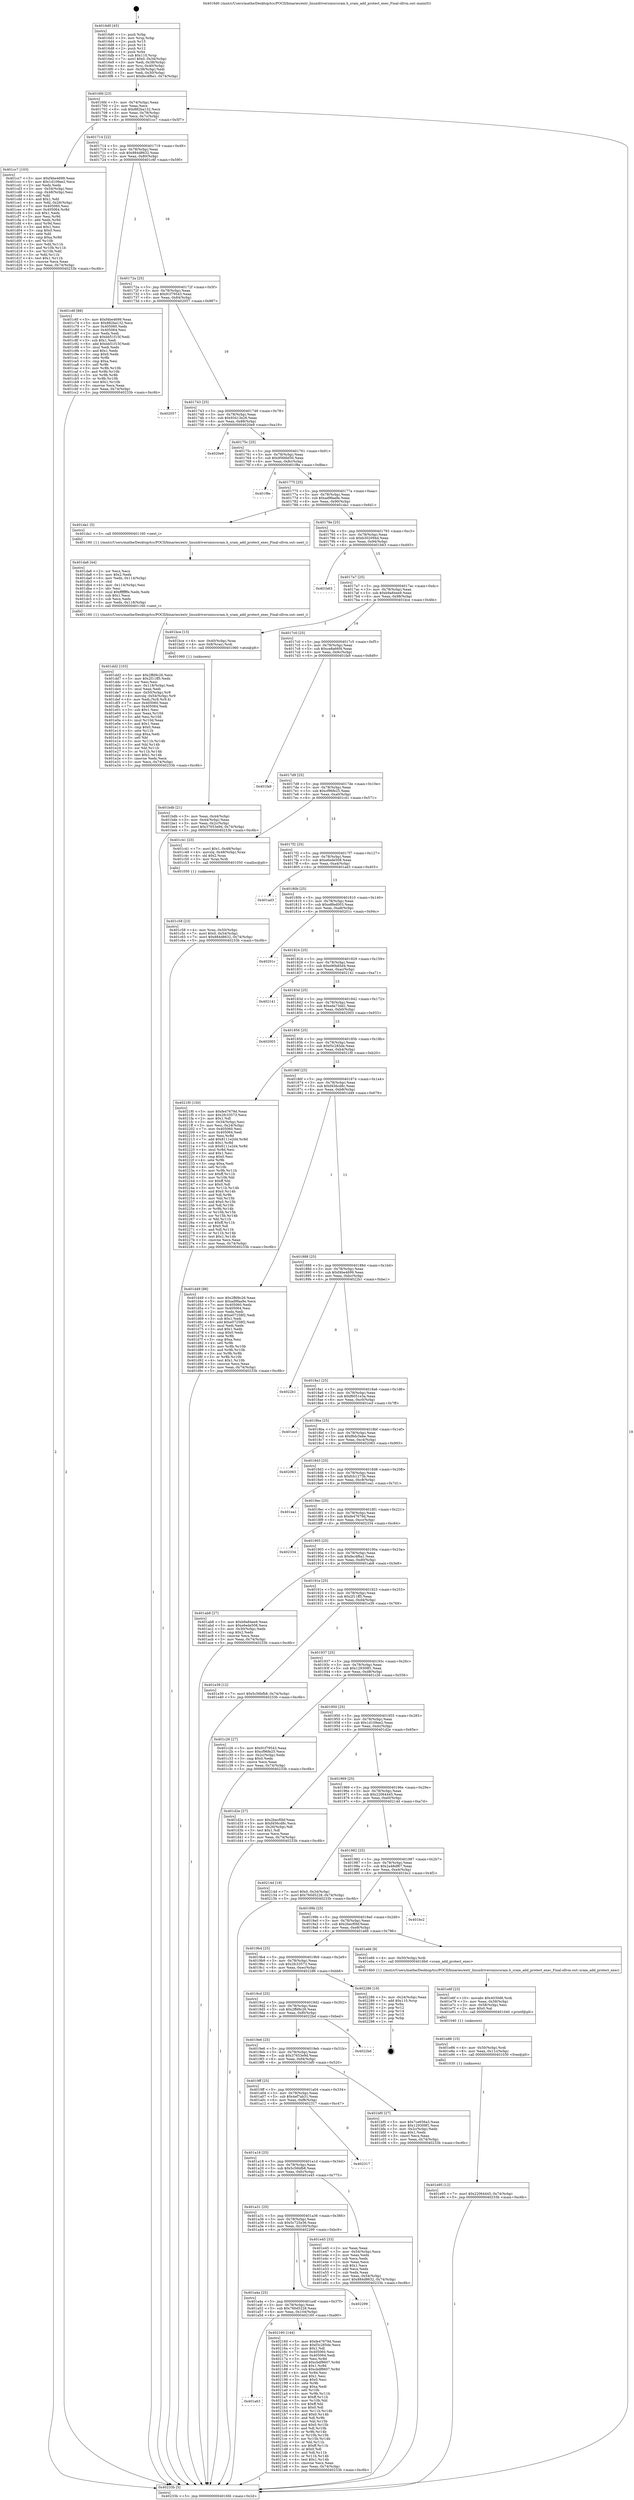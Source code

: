 digraph "0x4016d0" {
  label = "0x4016d0 (/mnt/c/Users/mathe/Desktop/tcc/POCII/binaries/extr_linuxdriversmiscsram.h_sram_add_protect_exec_Final-ollvm.out::main(0))"
  labelloc = "t"
  node[shape=record]

  Entry [label="",width=0.3,height=0.3,shape=circle,fillcolor=black,style=filled]
  "0x4016fd" [label="{
     0x4016fd [23]\l
     | [instrs]\l
     &nbsp;&nbsp;0x4016fd \<+3\>: mov -0x74(%rbp),%eax\l
     &nbsp;&nbsp;0x401700 \<+2\>: mov %eax,%ecx\l
     &nbsp;&nbsp;0x401702 \<+6\>: sub $0x882ba132,%ecx\l
     &nbsp;&nbsp;0x401708 \<+3\>: mov %eax,-0x78(%rbp)\l
     &nbsp;&nbsp;0x40170b \<+3\>: mov %ecx,-0x7c(%rbp)\l
     &nbsp;&nbsp;0x40170e \<+6\>: je 0000000000401cc7 \<main+0x5f7\>\l
  }"]
  "0x401cc7" [label="{
     0x401cc7 [103]\l
     | [instrs]\l
     &nbsp;&nbsp;0x401cc7 \<+5\>: mov $0xf4be4699,%eax\l
     &nbsp;&nbsp;0x401ccc \<+5\>: mov $0x1d109ee2,%ecx\l
     &nbsp;&nbsp;0x401cd1 \<+2\>: xor %edx,%edx\l
     &nbsp;&nbsp;0x401cd3 \<+3\>: mov -0x54(%rbp),%esi\l
     &nbsp;&nbsp;0x401cd6 \<+3\>: cmp -0x48(%rbp),%esi\l
     &nbsp;&nbsp;0x401cd9 \<+4\>: setl %dil\l
     &nbsp;&nbsp;0x401cdd \<+4\>: and $0x1,%dil\l
     &nbsp;&nbsp;0x401ce1 \<+4\>: mov %dil,-0x26(%rbp)\l
     &nbsp;&nbsp;0x401ce5 \<+7\>: mov 0x405060,%esi\l
     &nbsp;&nbsp;0x401cec \<+8\>: mov 0x405064,%r8d\l
     &nbsp;&nbsp;0x401cf4 \<+3\>: sub $0x1,%edx\l
     &nbsp;&nbsp;0x401cf7 \<+3\>: mov %esi,%r9d\l
     &nbsp;&nbsp;0x401cfa \<+3\>: add %edx,%r9d\l
     &nbsp;&nbsp;0x401cfd \<+4\>: imul %r9d,%esi\l
     &nbsp;&nbsp;0x401d01 \<+3\>: and $0x1,%esi\l
     &nbsp;&nbsp;0x401d04 \<+3\>: cmp $0x0,%esi\l
     &nbsp;&nbsp;0x401d07 \<+4\>: sete %dil\l
     &nbsp;&nbsp;0x401d0b \<+4\>: cmp $0xa,%r8d\l
     &nbsp;&nbsp;0x401d0f \<+4\>: setl %r10b\l
     &nbsp;&nbsp;0x401d13 \<+3\>: mov %dil,%r11b\l
     &nbsp;&nbsp;0x401d16 \<+3\>: and %r10b,%r11b\l
     &nbsp;&nbsp;0x401d19 \<+3\>: xor %r10b,%dil\l
     &nbsp;&nbsp;0x401d1c \<+3\>: or %dil,%r11b\l
     &nbsp;&nbsp;0x401d1f \<+4\>: test $0x1,%r11b\l
     &nbsp;&nbsp;0x401d23 \<+3\>: cmovne %ecx,%eax\l
     &nbsp;&nbsp;0x401d26 \<+3\>: mov %eax,-0x74(%rbp)\l
     &nbsp;&nbsp;0x401d29 \<+5\>: jmp 000000000040233b \<main+0xc6b\>\l
  }"]
  "0x401714" [label="{
     0x401714 [22]\l
     | [instrs]\l
     &nbsp;&nbsp;0x401714 \<+5\>: jmp 0000000000401719 \<main+0x49\>\l
     &nbsp;&nbsp;0x401719 \<+3\>: mov -0x78(%rbp),%eax\l
     &nbsp;&nbsp;0x40171c \<+5\>: sub $0x884d8632,%eax\l
     &nbsp;&nbsp;0x401721 \<+3\>: mov %eax,-0x80(%rbp)\l
     &nbsp;&nbsp;0x401724 \<+6\>: je 0000000000401c6f \<main+0x59f\>\l
  }"]
  Exit [label="",width=0.3,height=0.3,shape=circle,fillcolor=black,style=filled,peripheries=2]
  "0x401c6f" [label="{
     0x401c6f [88]\l
     | [instrs]\l
     &nbsp;&nbsp;0x401c6f \<+5\>: mov $0xf4be4699,%eax\l
     &nbsp;&nbsp;0x401c74 \<+5\>: mov $0x882ba132,%ecx\l
     &nbsp;&nbsp;0x401c79 \<+7\>: mov 0x405060,%edx\l
     &nbsp;&nbsp;0x401c80 \<+7\>: mov 0x405064,%esi\l
     &nbsp;&nbsp;0x401c87 \<+2\>: mov %edx,%edi\l
     &nbsp;&nbsp;0x401c89 \<+6\>: sub $0xbb51f15f,%edi\l
     &nbsp;&nbsp;0x401c8f \<+3\>: sub $0x1,%edi\l
     &nbsp;&nbsp;0x401c92 \<+6\>: add $0xbb51f15f,%edi\l
     &nbsp;&nbsp;0x401c98 \<+3\>: imul %edi,%edx\l
     &nbsp;&nbsp;0x401c9b \<+3\>: and $0x1,%edx\l
     &nbsp;&nbsp;0x401c9e \<+3\>: cmp $0x0,%edx\l
     &nbsp;&nbsp;0x401ca1 \<+4\>: sete %r8b\l
     &nbsp;&nbsp;0x401ca5 \<+3\>: cmp $0xa,%esi\l
     &nbsp;&nbsp;0x401ca8 \<+4\>: setl %r9b\l
     &nbsp;&nbsp;0x401cac \<+3\>: mov %r8b,%r10b\l
     &nbsp;&nbsp;0x401caf \<+3\>: and %r9b,%r10b\l
     &nbsp;&nbsp;0x401cb2 \<+3\>: xor %r9b,%r8b\l
     &nbsp;&nbsp;0x401cb5 \<+3\>: or %r8b,%r10b\l
     &nbsp;&nbsp;0x401cb8 \<+4\>: test $0x1,%r10b\l
     &nbsp;&nbsp;0x401cbc \<+3\>: cmovne %ecx,%eax\l
     &nbsp;&nbsp;0x401cbf \<+3\>: mov %eax,-0x74(%rbp)\l
     &nbsp;&nbsp;0x401cc2 \<+5\>: jmp 000000000040233b \<main+0xc6b\>\l
  }"]
  "0x40172a" [label="{
     0x40172a [25]\l
     | [instrs]\l
     &nbsp;&nbsp;0x40172a \<+5\>: jmp 000000000040172f \<main+0x5f\>\l
     &nbsp;&nbsp;0x40172f \<+3\>: mov -0x78(%rbp),%eax\l
     &nbsp;&nbsp;0x401732 \<+5\>: sub $0x91f79543,%eax\l
     &nbsp;&nbsp;0x401737 \<+6\>: mov %eax,-0x84(%rbp)\l
     &nbsp;&nbsp;0x40173d \<+6\>: je 0000000000402057 \<main+0x987\>\l
  }"]
  "0x401a63" [label="{
     0x401a63\l
  }", style=dashed]
  "0x402057" [label="{
     0x402057\l
  }", style=dashed]
  "0x401743" [label="{
     0x401743 [25]\l
     | [instrs]\l
     &nbsp;&nbsp;0x401743 \<+5\>: jmp 0000000000401748 \<main+0x78\>\l
     &nbsp;&nbsp;0x401748 \<+3\>: mov -0x78(%rbp),%eax\l
     &nbsp;&nbsp;0x40174b \<+5\>: sub $0x93413e26,%eax\l
     &nbsp;&nbsp;0x401750 \<+6\>: mov %eax,-0x88(%rbp)\l
     &nbsp;&nbsp;0x401756 \<+6\>: je 00000000004020e9 \<main+0xa19\>\l
  }"]
  "0x402160" [label="{
     0x402160 [144]\l
     | [instrs]\l
     &nbsp;&nbsp;0x402160 \<+5\>: mov $0xfe47679d,%eax\l
     &nbsp;&nbsp;0x402165 \<+5\>: mov $0xf3c285de,%ecx\l
     &nbsp;&nbsp;0x40216a \<+2\>: mov $0x1,%dl\l
     &nbsp;&nbsp;0x40216c \<+7\>: mov 0x405060,%esi\l
     &nbsp;&nbsp;0x402173 \<+7\>: mov 0x405064,%edi\l
     &nbsp;&nbsp;0x40217a \<+3\>: mov %esi,%r8d\l
     &nbsp;&nbsp;0x40217d \<+7\>: add $0xcbdf8607,%r8d\l
     &nbsp;&nbsp;0x402184 \<+4\>: sub $0x1,%r8d\l
     &nbsp;&nbsp;0x402188 \<+7\>: sub $0xcbdf8607,%r8d\l
     &nbsp;&nbsp;0x40218f \<+4\>: imul %r8d,%esi\l
     &nbsp;&nbsp;0x402193 \<+3\>: and $0x1,%esi\l
     &nbsp;&nbsp;0x402196 \<+3\>: cmp $0x0,%esi\l
     &nbsp;&nbsp;0x402199 \<+4\>: sete %r9b\l
     &nbsp;&nbsp;0x40219d \<+3\>: cmp $0xa,%edi\l
     &nbsp;&nbsp;0x4021a0 \<+4\>: setl %r10b\l
     &nbsp;&nbsp;0x4021a4 \<+3\>: mov %r9b,%r11b\l
     &nbsp;&nbsp;0x4021a7 \<+4\>: xor $0xff,%r11b\l
     &nbsp;&nbsp;0x4021ab \<+3\>: mov %r10b,%bl\l
     &nbsp;&nbsp;0x4021ae \<+3\>: xor $0xff,%bl\l
     &nbsp;&nbsp;0x4021b1 \<+3\>: xor $0x0,%dl\l
     &nbsp;&nbsp;0x4021b4 \<+3\>: mov %r11b,%r14b\l
     &nbsp;&nbsp;0x4021b7 \<+4\>: and $0x0,%r14b\l
     &nbsp;&nbsp;0x4021bb \<+3\>: and %dl,%r9b\l
     &nbsp;&nbsp;0x4021be \<+3\>: mov %bl,%r15b\l
     &nbsp;&nbsp;0x4021c1 \<+4\>: and $0x0,%r15b\l
     &nbsp;&nbsp;0x4021c5 \<+3\>: and %dl,%r10b\l
     &nbsp;&nbsp;0x4021c8 \<+3\>: or %r9b,%r14b\l
     &nbsp;&nbsp;0x4021cb \<+3\>: or %r10b,%r15b\l
     &nbsp;&nbsp;0x4021ce \<+3\>: xor %r15b,%r14b\l
     &nbsp;&nbsp;0x4021d1 \<+3\>: or %bl,%r11b\l
     &nbsp;&nbsp;0x4021d4 \<+4\>: xor $0xff,%r11b\l
     &nbsp;&nbsp;0x4021d8 \<+3\>: or $0x0,%dl\l
     &nbsp;&nbsp;0x4021db \<+3\>: and %dl,%r11b\l
     &nbsp;&nbsp;0x4021de \<+3\>: or %r11b,%r14b\l
     &nbsp;&nbsp;0x4021e1 \<+4\>: test $0x1,%r14b\l
     &nbsp;&nbsp;0x4021e5 \<+3\>: cmovne %ecx,%eax\l
     &nbsp;&nbsp;0x4021e8 \<+3\>: mov %eax,-0x74(%rbp)\l
     &nbsp;&nbsp;0x4021eb \<+5\>: jmp 000000000040233b \<main+0xc6b\>\l
  }"]
  "0x4020e9" [label="{
     0x4020e9\l
  }", style=dashed]
  "0x40175c" [label="{
     0x40175c [25]\l
     | [instrs]\l
     &nbsp;&nbsp;0x40175c \<+5\>: jmp 0000000000401761 \<main+0x91\>\l
     &nbsp;&nbsp;0x401761 \<+3\>: mov -0x78(%rbp),%eax\l
     &nbsp;&nbsp;0x401764 \<+5\>: sub $0x9566bf30,%eax\l
     &nbsp;&nbsp;0x401769 \<+6\>: mov %eax,-0x8c(%rbp)\l
     &nbsp;&nbsp;0x40176f \<+6\>: je 0000000000401f8e \<main+0x8be\>\l
  }"]
  "0x401a4a" [label="{
     0x401a4a [25]\l
     | [instrs]\l
     &nbsp;&nbsp;0x401a4a \<+5\>: jmp 0000000000401a4f \<main+0x37f\>\l
     &nbsp;&nbsp;0x401a4f \<+3\>: mov -0x78(%rbp),%eax\l
     &nbsp;&nbsp;0x401a52 \<+5\>: sub $0x760d5228,%eax\l
     &nbsp;&nbsp;0x401a57 \<+6\>: mov %eax,-0x104(%rbp)\l
     &nbsp;&nbsp;0x401a5d \<+6\>: je 0000000000402160 \<main+0xa90\>\l
  }"]
  "0x401f8e" [label="{
     0x401f8e\l
  }", style=dashed]
  "0x401775" [label="{
     0x401775 [25]\l
     | [instrs]\l
     &nbsp;&nbsp;0x401775 \<+5\>: jmp 000000000040177a \<main+0xaa\>\l
     &nbsp;&nbsp;0x40177a \<+3\>: mov -0x78(%rbp),%eax\l
     &nbsp;&nbsp;0x40177d \<+5\>: sub $0xad9faa9e,%eax\l
     &nbsp;&nbsp;0x401782 \<+6\>: mov %eax,-0x90(%rbp)\l
     &nbsp;&nbsp;0x401788 \<+6\>: je 0000000000401da1 \<main+0x6d1\>\l
  }"]
  "0x402299" [label="{
     0x402299\l
  }", style=dashed]
  "0x401da1" [label="{
     0x401da1 [5]\l
     | [instrs]\l
     &nbsp;&nbsp;0x401da1 \<+5\>: call 0000000000401160 \<next_i\>\l
     | [calls]\l
     &nbsp;&nbsp;0x401160 \{1\} (/mnt/c/Users/mathe/Desktop/tcc/POCII/binaries/extr_linuxdriversmiscsram.h_sram_add_protect_exec_Final-ollvm.out::next_i)\l
  }"]
  "0x40178e" [label="{
     0x40178e [25]\l
     | [instrs]\l
     &nbsp;&nbsp;0x40178e \<+5\>: jmp 0000000000401793 \<main+0xc3\>\l
     &nbsp;&nbsp;0x401793 \<+3\>: mov -0x78(%rbp),%eax\l
     &nbsp;&nbsp;0x401796 \<+5\>: sub $0xb302094d,%eax\l
     &nbsp;&nbsp;0x40179b \<+6\>: mov %eax,-0x94(%rbp)\l
     &nbsp;&nbsp;0x4017a1 \<+6\>: je 0000000000401b63 \<main+0x493\>\l
  }"]
  "0x401e95" [label="{
     0x401e95 [12]\l
     | [instrs]\l
     &nbsp;&nbsp;0x401e95 \<+7\>: movl $0x22064445,-0x74(%rbp)\l
     &nbsp;&nbsp;0x401e9c \<+5\>: jmp 000000000040233b \<main+0xc6b\>\l
  }"]
  "0x401b63" [label="{
     0x401b63\l
  }", style=dashed]
  "0x4017a7" [label="{
     0x4017a7 [25]\l
     | [instrs]\l
     &nbsp;&nbsp;0x4017a7 \<+5\>: jmp 00000000004017ac \<main+0xdc\>\l
     &nbsp;&nbsp;0x4017ac \<+3\>: mov -0x78(%rbp),%eax\l
     &nbsp;&nbsp;0x4017af \<+5\>: sub $0xb9a84ee9,%eax\l
     &nbsp;&nbsp;0x4017b4 \<+6\>: mov %eax,-0x98(%rbp)\l
     &nbsp;&nbsp;0x4017ba \<+6\>: je 0000000000401bce \<main+0x4fe\>\l
  }"]
  "0x401e86" [label="{
     0x401e86 [15]\l
     | [instrs]\l
     &nbsp;&nbsp;0x401e86 \<+4\>: mov -0x50(%rbp),%rdi\l
     &nbsp;&nbsp;0x401e8a \<+6\>: mov %eax,-0x11c(%rbp)\l
     &nbsp;&nbsp;0x401e90 \<+5\>: call 0000000000401030 \<free@plt\>\l
     | [calls]\l
     &nbsp;&nbsp;0x401030 \{1\} (unknown)\l
  }"]
  "0x401bce" [label="{
     0x401bce [13]\l
     | [instrs]\l
     &nbsp;&nbsp;0x401bce \<+4\>: mov -0x40(%rbp),%rax\l
     &nbsp;&nbsp;0x401bd2 \<+4\>: mov 0x8(%rax),%rdi\l
     &nbsp;&nbsp;0x401bd6 \<+5\>: call 0000000000401060 \<atoi@plt\>\l
     | [calls]\l
     &nbsp;&nbsp;0x401060 \{1\} (unknown)\l
  }"]
  "0x4017c0" [label="{
     0x4017c0 [25]\l
     | [instrs]\l
     &nbsp;&nbsp;0x4017c0 \<+5\>: jmp 00000000004017c5 \<main+0xf5\>\l
     &nbsp;&nbsp;0x4017c5 \<+3\>: mov -0x78(%rbp),%eax\l
     &nbsp;&nbsp;0x4017c8 \<+5\>: sub $0xce8a66f4,%eax\l
     &nbsp;&nbsp;0x4017cd \<+6\>: mov %eax,-0x9c(%rbp)\l
     &nbsp;&nbsp;0x4017d3 \<+6\>: je 0000000000401fa9 \<main+0x8d9\>\l
  }"]
  "0x401e6f" [label="{
     0x401e6f [23]\l
     | [instrs]\l
     &nbsp;&nbsp;0x401e6f \<+10\>: movabs $0x4030d6,%rdi\l
     &nbsp;&nbsp;0x401e79 \<+3\>: mov %eax,-0x58(%rbp)\l
     &nbsp;&nbsp;0x401e7c \<+3\>: mov -0x58(%rbp),%esi\l
     &nbsp;&nbsp;0x401e7f \<+2\>: mov $0x0,%al\l
     &nbsp;&nbsp;0x401e81 \<+5\>: call 0000000000401040 \<printf@plt\>\l
     | [calls]\l
     &nbsp;&nbsp;0x401040 \{1\} (unknown)\l
  }"]
  "0x401fa9" [label="{
     0x401fa9\l
  }", style=dashed]
  "0x4017d9" [label="{
     0x4017d9 [25]\l
     | [instrs]\l
     &nbsp;&nbsp;0x4017d9 \<+5\>: jmp 00000000004017de \<main+0x10e\>\l
     &nbsp;&nbsp;0x4017de \<+3\>: mov -0x78(%rbp),%eax\l
     &nbsp;&nbsp;0x4017e1 \<+5\>: sub $0xcf96fe25,%eax\l
     &nbsp;&nbsp;0x4017e6 \<+6\>: mov %eax,-0xa0(%rbp)\l
     &nbsp;&nbsp;0x4017ec \<+6\>: je 0000000000401c41 \<main+0x571\>\l
  }"]
  "0x401a31" [label="{
     0x401a31 [25]\l
     | [instrs]\l
     &nbsp;&nbsp;0x401a31 \<+5\>: jmp 0000000000401a36 \<main+0x366\>\l
     &nbsp;&nbsp;0x401a36 \<+3\>: mov -0x78(%rbp),%eax\l
     &nbsp;&nbsp;0x401a39 \<+5\>: sub $0x5c725e36,%eax\l
     &nbsp;&nbsp;0x401a3e \<+6\>: mov %eax,-0x100(%rbp)\l
     &nbsp;&nbsp;0x401a44 \<+6\>: je 0000000000402299 \<main+0xbc9\>\l
  }"]
  "0x401c41" [label="{
     0x401c41 [23]\l
     | [instrs]\l
     &nbsp;&nbsp;0x401c41 \<+7\>: movl $0x1,-0x48(%rbp)\l
     &nbsp;&nbsp;0x401c48 \<+4\>: movslq -0x48(%rbp),%rax\l
     &nbsp;&nbsp;0x401c4c \<+4\>: shl $0x2,%rax\l
     &nbsp;&nbsp;0x401c50 \<+3\>: mov %rax,%rdi\l
     &nbsp;&nbsp;0x401c53 \<+5\>: call 0000000000401050 \<malloc@plt\>\l
     | [calls]\l
     &nbsp;&nbsp;0x401050 \{1\} (unknown)\l
  }"]
  "0x4017f2" [label="{
     0x4017f2 [25]\l
     | [instrs]\l
     &nbsp;&nbsp;0x4017f2 \<+5\>: jmp 00000000004017f7 \<main+0x127\>\l
     &nbsp;&nbsp;0x4017f7 \<+3\>: mov -0x78(%rbp),%eax\l
     &nbsp;&nbsp;0x4017fa \<+5\>: sub $0xe6ede508,%eax\l
     &nbsp;&nbsp;0x4017ff \<+6\>: mov %eax,-0xa4(%rbp)\l
     &nbsp;&nbsp;0x401805 \<+6\>: je 0000000000401ad3 \<main+0x403\>\l
  }"]
  "0x401e45" [label="{
     0x401e45 [33]\l
     | [instrs]\l
     &nbsp;&nbsp;0x401e45 \<+2\>: xor %eax,%eax\l
     &nbsp;&nbsp;0x401e47 \<+3\>: mov -0x54(%rbp),%ecx\l
     &nbsp;&nbsp;0x401e4a \<+2\>: mov %eax,%edx\l
     &nbsp;&nbsp;0x401e4c \<+2\>: sub %ecx,%edx\l
     &nbsp;&nbsp;0x401e4e \<+2\>: mov %eax,%ecx\l
     &nbsp;&nbsp;0x401e50 \<+3\>: sub $0x1,%ecx\l
     &nbsp;&nbsp;0x401e53 \<+2\>: add %ecx,%edx\l
     &nbsp;&nbsp;0x401e55 \<+2\>: sub %edx,%eax\l
     &nbsp;&nbsp;0x401e57 \<+3\>: mov %eax,-0x54(%rbp)\l
     &nbsp;&nbsp;0x401e5a \<+7\>: movl $0x884d8632,-0x74(%rbp)\l
     &nbsp;&nbsp;0x401e61 \<+5\>: jmp 000000000040233b \<main+0xc6b\>\l
  }"]
  "0x401ad3" [label="{
     0x401ad3\l
  }", style=dashed]
  "0x40180b" [label="{
     0x40180b [25]\l
     | [instrs]\l
     &nbsp;&nbsp;0x40180b \<+5\>: jmp 0000000000401810 \<main+0x140\>\l
     &nbsp;&nbsp;0x401810 \<+3\>: mov -0x78(%rbp),%eax\l
     &nbsp;&nbsp;0x401813 \<+5\>: sub $0xe8fed003,%eax\l
     &nbsp;&nbsp;0x401818 \<+6\>: mov %eax,-0xa8(%rbp)\l
     &nbsp;&nbsp;0x40181e \<+6\>: je 000000000040201c \<main+0x94c\>\l
  }"]
  "0x401a18" [label="{
     0x401a18 [25]\l
     | [instrs]\l
     &nbsp;&nbsp;0x401a18 \<+5\>: jmp 0000000000401a1d \<main+0x34d\>\l
     &nbsp;&nbsp;0x401a1d \<+3\>: mov -0x78(%rbp),%eax\l
     &nbsp;&nbsp;0x401a20 \<+5\>: sub $0x5c56bfb8,%eax\l
     &nbsp;&nbsp;0x401a25 \<+6\>: mov %eax,-0xfc(%rbp)\l
     &nbsp;&nbsp;0x401a2b \<+6\>: je 0000000000401e45 \<main+0x775\>\l
  }"]
  "0x40201c" [label="{
     0x40201c\l
  }", style=dashed]
  "0x401824" [label="{
     0x401824 [25]\l
     | [instrs]\l
     &nbsp;&nbsp;0x401824 \<+5\>: jmp 0000000000401829 \<main+0x159\>\l
     &nbsp;&nbsp;0x401829 \<+3\>: mov -0x78(%rbp),%eax\l
     &nbsp;&nbsp;0x40182c \<+5\>: sub $0xe90b85d4,%eax\l
     &nbsp;&nbsp;0x401831 \<+6\>: mov %eax,-0xac(%rbp)\l
     &nbsp;&nbsp;0x401837 \<+6\>: je 0000000000402141 \<main+0xa71\>\l
  }"]
  "0x402317" [label="{
     0x402317\l
  }", style=dashed]
  "0x402141" [label="{
     0x402141\l
  }", style=dashed]
  "0x40183d" [label="{
     0x40183d [25]\l
     | [instrs]\l
     &nbsp;&nbsp;0x40183d \<+5\>: jmp 0000000000401842 \<main+0x172\>\l
     &nbsp;&nbsp;0x401842 \<+3\>: mov -0x78(%rbp),%eax\l
     &nbsp;&nbsp;0x401845 \<+5\>: sub $0xeda73dd1,%eax\l
     &nbsp;&nbsp;0x40184a \<+6\>: mov %eax,-0xb0(%rbp)\l
     &nbsp;&nbsp;0x401850 \<+6\>: je 0000000000402003 \<main+0x933\>\l
  }"]
  "0x401dd2" [label="{
     0x401dd2 [103]\l
     | [instrs]\l
     &nbsp;&nbsp;0x401dd2 \<+5\>: mov $0x2ffd9c26,%ecx\l
     &nbsp;&nbsp;0x401dd7 \<+5\>: mov $0x2f11ff5,%edx\l
     &nbsp;&nbsp;0x401ddc \<+2\>: xor %esi,%esi\l
     &nbsp;&nbsp;0x401dde \<+6\>: mov -0x118(%rbp),%edi\l
     &nbsp;&nbsp;0x401de4 \<+3\>: imul %eax,%edi\l
     &nbsp;&nbsp;0x401de7 \<+4\>: mov -0x50(%rbp),%r8\l
     &nbsp;&nbsp;0x401deb \<+4\>: movslq -0x54(%rbp),%r9\l
     &nbsp;&nbsp;0x401def \<+4\>: mov %edi,(%r8,%r9,4)\l
     &nbsp;&nbsp;0x401df3 \<+7\>: mov 0x405060,%eax\l
     &nbsp;&nbsp;0x401dfa \<+7\>: mov 0x405064,%edi\l
     &nbsp;&nbsp;0x401e01 \<+3\>: sub $0x1,%esi\l
     &nbsp;&nbsp;0x401e04 \<+3\>: mov %eax,%r10d\l
     &nbsp;&nbsp;0x401e07 \<+3\>: add %esi,%r10d\l
     &nbsp;&nbsp;0x401e0a \<+4\>: imul %r10d,%eax\l
     &nbsp;&nbsp;0x401e0e \<+3\>: and $0x1,%eax\l
     &nbsp;&nbsp;0x401e11 \<+3\>: cmp $0x0,%eax\l
     &nbsp;&nbsp;0x401e14 \<+4\>: sete %r11b\l
     &nbsp;&nbsp;0x401e18 \<+3\>: cmp $0xa,%edi\l
     &nbsp;&nbsp;0x401e1b \<+3\>: setl %bl\l
     &nbsp;&nbsp;0x401e1e \<+3\>: mov %r11b,%r14b\l
     &nbsp;&nbsp;0x401e21 \<+3\>: and %bl,%r14b\l
     &nbsp;&nbsp;0x401e24 \<+3\>: xor %bl,%r11b\l
     &nbsp;&nbsp;0x401e27 \<+3\>: or %r11b,%r14b\l
     &nbsp;&nbsp;0x401e2a \<+4\>: test $0x1,%r14b\l
     &nbsp;&nbsp;0x401e2e \<+3\>: cmovne %edx,%ecx\l
     &nbsp;&nbsp;0x401e31 \<+3\>: mov %ecx,-0x74(%rbp)\l
     &nbsp;&nbsp;0x401e34 \<+5\>: jmp 000000000040233b \<main+0xc6b\>\l
  }"]
  "0x402003" [label="{
     0x402003\l
  }", style=dashed]
  "0x401856" [label="{
     0x401856 [25]\l
     | [instrs]\l
     &nbsp;&nbsp;0x401856 \<+5\>: jmp 000000000040185b \<main+0x18b\>\l
     &nbsp;&nbsp;0x40185b \<+3\>: mov -0x78(%rbp),%eax\l
     &nbsp;&nbsp;0x40185e \<+5\>: sub $0xf3c285de,%eax\l
     &nbsp;&nbsp;0x401863 \<+6\>: mov %eax,-0xb4(%rbp)\l
     &nbsp;&nbsp;0x401869 \<+6\>: je 00000000004021f0 \<main+0xb20\>\l
  }"]
  "0x401da6" [label="{
     0x401da6 [44]\l
     | [instrs]\l
     &nbsp;&nbsp;0x401da6 \<+2\>: xor %ecx,%ecx\l
     &nbsp;&nbsp;0x401da8 \<+5\>: mov $0x2,%edx\l
     &nbsp;&nbsp;0x401dad \<+6\>: mov %edx,-0x114(%rbp)\l
     &nbsp;&nbsp;0x401db3 \<+1\>: cltd\l
     &nbsp;&nbsp;0x401db4 \<+6\>: mov -0x114(%rbp),%esi\l
     &nbsp;&nbsp;0x401dba \<+2\>: idiv %esi\l
     &nbsp;&nbsp;0x401dbc \<+6\>: imul $0xfffffffe,%edx,%edx\l
     &nbsp;&nbsp;0x401dc2 \<+3\>: sub $0x1,%ecx\l
     &nbsp;&nbsp;0x401dc5 \<+2\>: sub %ecx,%edx\l
     &nbsp;&nbsp;0x401dc7 \<+6\>: mov %edx,-0x118(%rbp)\l
     &nbsp;&nbsp;0x401dcd \<+5\>: call 0000000000401160 \<next_i\>\l
     | [calls]\l
     &nbsp;&nbsp;0x401160 \{1\} (/mnt/c/Users/mathe/Desktop/tcc/POCII/binaries/extr_linuxdriversmiscsram.h_sram_add_protect_exec_Final-ollvm.out::next_i)\l
  }"]
  "0x4021f0" [label="{
     0x4021f0 [150]\l
     | [instrs]\l
     &nbsp;&nbsp;0x4021f0 \<+5\>: mov $0xfe47679d,%eax\l
     &nbsp;&nbsp;0x4021f5 \<+5\>: mov $0x2fc33573,%ecx\l
     &nbsp;&nbsp;0x4021fa \<+2\>: mov $0x1,%dl\l
     &nbsp;&nbsp;0x4021fc \<+3\>: mov -0x34(%rbp),%esi\l
     &nbsp;&nbsp;0x4021ff \<+3\>: mov %esi,-0x24(%rbp)\l
     &nbsp;&nbsp;0x402202 \<+7\>: mov 0x405060,%esi\l
     &nbsp;&nbsp;0x402209 \<+7\>: mov 0x405064,%edi\l
     &nbsp;&nbsp;0x402210 \<+3\>: mov %esi,%r8d\l
     &nbsp;&nbsp;0x402213 \<+7\>: add $0x8111e2d4,%r8d\l
     &nbsp;&nbsp;0x40221a \<+4\>: sub $0x1,%r8d\l
     &nbsp;&nbsp;0x40221e \<+7\>: sub $0x8111e2d4,%r8d\l
     &nbsp;&nbsp;0x402225 \<+4\>: imul %r8d,%esi\l
     &nbsp;&nbsp;0x402229 \<+3\>: and $0x1,%esi\l
     &nbsp;&nbsp;0x40222c \<+3\>: cmp $0x0,%esi\l
     &nbsp;&nbsp;0x40222f \<+4\>: sete %r9b\l
     &nbsp;&nbsp;0x402233 \<+3\>: cmp $0xa,%edi\l
     &nbsp;&nbsp;0x402236 \<+4\>: setl %r10b\l
     &nbsp;&nbsp;0x40223a \<+3\>: mov %r9b,%r11b\l
     &nbsp;&nbsp;0x40223d \<+4\>: xor $0xff,%r11b\l
     &nbsp;&nbsp;0x402241 \<+3\>: mov %r10b,%bl\l
     &nbsp;&nbsp;0x402244 \<+3\>: xor $0xff,%bl\l
     &nbsp;&nbsp;0x402247 \<+3\>: xor $0x0,%dl\l
     &nbsp;&nbsp;0x40224a \<+3\>: mov %r11b,%r14b\l
     &nbsp;&nbsp;0x40224d \<+4\>: and $0x0,%r14b\l
     &nbsp;&nbsp;0x402251 \<+3\>: and %dl,%r9b\l
     &nbsp;&nbsp;0x402254 \<+3\>: mov %bl,%r15b\l
     &nbsp;&nbsp;0x402257 \<+4\>: and $0x0,%r15b\l
     &nbsp;&nbsp;0x40225b \<+3\>: and %dl,%r10b\l
     &nbsp;&nbsp;0x40225e \<+3\>: or %r9b,%r14b\l
     &nbsp;&nbsp;0x402261 \<+3\>: or %r10b,%r15b\l
     &nbsp;&nbsp;0x402264 \<+3\>: xor %r15b,%r14b\l
     &nbsp;&nbsp;0x402267 \<+3\>: or %bl,%r11b\l
     &nbsp;&nbsp;0x40226a \<+4\>: xor $0xff,%r11b\l
     &nbsp;&nbsp;0x40226e \<+3\>: or $0x0,%dl\l
     &nbsp;&nbsp;0x402271 \<+3\>: and %dl,%r11b\l
     &nbsp;&nbsp;0x402274 \<+3\>: or %r11b,%r14b\l
     &nbsp;&nbsp;0x402277 \<+4\>: test $0x1,%r14b\l
     &nbsp;&nbsp;0x40227b \<+3\>: cmovne %ecx,%eax\l
     &nbsp;&nbsp;0x40227e \<+3\>: mov %eax,-0x74(%rbp)\l
     &nbsp;&nbsp;0x402281 \<+5\>: jmp 000000000040233b \<main+0xc6b\>\l
  }"]
  "0x40186f" [label="{
     0x40186f [25]\l
     | [instrs]\l
     &nbsp;&nbsp;0x40186f \<+5\>: jmp 0000000000401874 \<main+0x1a4\>\l
     &nbsp;&nbsp;0x401874 \<+3\>: mov -0x78(%rbp),%eax\l
     &nbsp;&nbsp;0x401877 \<+5\>: sub $0xf456cd8c,%eax\l
     &nbsp;&nbsp;0x40187c \<+6\>: mov %eax,-0xb8(%rbp)\l
     &nbsp;&nbsp;0x401882 \<+6\>: je 0000000000401d49 \<main+0x679\>\l
  }"]
  "0x401c58" [label="{
     0x401c58 [23]\l
     | [instrs]\l
     &nbsp;&nbsp;0x401c58 \<+4\>: mov %rax,-0x50(%rbp)\l
     &nbsp;&nbsp;0x401c5c \<+7\>: movl $0x0,-0x54(%rbp)\l
     &nbsp;&nbsp;0x401c63 \<+7\>: movl $0x884d8632,-0x74(%rbp)\l
     &nbsp;&nbsp;0x401c6a \<+5\>: jmp 000000000040233b \<main+0xc6b\>\l
  }"]
  "0x401d49" [label="{
     0x401d49 [88]\l
     | [instrs]\l
     &nbsp;&nbsp;0x401d49 \<+5\>: mov $0x2ffd9c26,%eax\l
     &nbsp;&nbsp;0x401d4e \<+5\>: mov $0xad9faa9e,%ecx\l
     &nbsp;&nbsp;0x401d53 \<+7\>: mov 0x405060,%edx\l
     &nbsp;&nbsp;0x401d5a \<+7\>: mov 0x405064,%esi\l
     &nbsp;&nbsp;0x401d61 \<+2\>: mov %edx,%edi\l
     &nbsp;&nbsp;0x401d63 \<+6\>: sub $0xe07258f2,%edi\l
     &nbsp;&nbsp;0x401d69 \<+3\>: sub $0x1,%edi\l
     &nbsp;&nbsp;0x401d6c \<+6\>: add $0xe07258f2,%edi\l
     &nbsp;&nbsp;0x401d72 \<+3\>: imul %edi,%edx\l
     &nbsp;&nbsp;0x401d75 \<+3\>: and $0x1,%edx\l
     &nbsp;&nbsp;0x401d78 \<+3\>: cmp $0x0,%edx\l
     &nbsp;&nbsp;0x401d7b \<+4\>: sete %r8b\l
     &nbsp;&nbsp;0x401d7f \<+3\>: cmp $0xa,%esi\l
     &nbsp;&nbsp;0x401d82 \<+4\>: setl %r9b\l
     &nbsp;&nbsp;0x401d86 \<+3\>: mov %r8b,%r10b\l
     &nbsp;&nbsp;0x401d89 \<+3\>: and %r9b,%r10b\l
     &nbsp;&nbsp;0x401d8c \<+3\>: xor %r9b,%r8b\l
     &nbsp;&nbsp;0x401d8f \<+3\>: or %r8b,%r10b\l
     &nbsp;&nbsp;0x401d92 \<+4\>: test $0x1,%r10b\l
     &nbsp;&nbsp;0x401d96 \<+3\>: cmovne %ecx,%eax\l
     &nbsp;&nbsp;0x401d99 \<+3\>: mov %eax,-0x74(%rbp)\l
     &nbsp;&nbsp;0x401d9c \<+5\>: jmp 000000000040233b \<main+0xc6b\>\l
  }"]
  "0x401888" [label="{
     0x401888 [25]\l
     | [instrs]\l
     &nbsp;&nbsp;0x401888 \<+5\>: jmp 000000000040188d \<main+0x1bd\>\l
     &nbsp;&nbsp;0x40188d \<+3\>: mov -0x78(%rbp),%eax\l
     &nbsp;&nbsp;0x401890 \<+5\>: sub $0xf4be4699,%eax\l
     &nbsp;&nbsp;0x401895 \<+6\>: mov %eax,-0xbc(%rbp)\l
     &nbsp;&nbsp;0x40189b \<+6\>: je 00000000004022b1 \<main+0xbe1\>\l
  }"]
  "0x4019ff" [label="{
     0x4019ff [25]\l
     | [instrs]\l
     &nbsp;&nbsp;0x4019ff \<+5\>: jmp 0000000000401a04 \<main+0x334\>\l
     &nbsp;&nbsp;0x401a04 \<+3\>: mov -0x78(%rbp),%eax\l
     &nbsp;&nbsp;0x401a07 \<+5\>: sub $0x4ef7ab31,%eax\l
     &nbsp;&nbsp;0x401a0c \<+6\>: mov %eax,-0xf8(%rbp)\l
     &nbsp;&nbsp;0x401a12 \<+6\>: je 0000000000402317 \<main+0xc47\>\l
  }"]
  "0x4022b1" [label="{
     0x4022b1\l
  }", style=dashed]
  "0x4018a1" [label="{
     0x4018a1 [25]\l
     | [instrs]\l
     &nbsp;&nbsp;0x4018a1 \<+5\>: jmp 00000000004018a6 \<main+0x1d6\>\l
     &nbsp;&nbsp;0x4018a6 \<+3\>: mov -0x78(%rbp),%eax\l
     &nbsp;&nbsp;0x4018a9 \<+5\>: sub $0xf6051e3a,%eax\l
     &nbsp;&nbsp;0x4018ae \<+6\>: mov %eax,-0xc0(%rbp)\l
     &nbsp;&nbsp;0x4018b4 \<+6\>: je 0000000000401ecf \<main+0x7ff\>\l
  }"]
  "0x401bf0" [label="{
     0x401bf0 [27]\l
     | [instrs]\l
     &nbsp;&nbsp;0x401bf0 \<+5\>: mov $0x7ce656a3,%eax\l
     &nbsp;&nbsp;0x401bf5 \<+5\>: mov $0x129309f1,%ecx\l
     &nbsp;&nbsp;0x401bfa \<+3\>: mov -0x2c(%rbp),%edx\l
     &nbsp;&nbsp;0x401bfd \<+3\>: cmp $0x1,%edx\l
     &nbsp;&nbsp;0x401c00 \<+3\>: cmovl %ecx,%eax\l
     &nbsp;&nbsp;0x401c03 \<+3\>: mov %eax,-0x74(%rbp)\l
     &nbsp;&nbsp;0x401c06 \<+5\>: jmp 000000000040233b \<main+0xc6b\>\l
  }"]
  "0x401ecf" [label="{
     0x401ecf\l
  }", style=dashed]
  "0x4018ba" [label="{
     0x4018ba [25]\l
     | [instrs]\l
     &nbsp;&nbsp;0x4018ba \<+5\>: jmp 00000000004018bf \<main+0x1ef\>\l
     &nbsp;&nbsp;0x4018bf \<+3\>: mov -0x78(%rbp),%eax\l
     &nbsp;&nbsp;0x4018c2 \<+5\>: sub $0xf6dc5ebe,%eax\l
     &nbsp;&nbsp;0x4018c7 \<+6\>: mov %eax,-0xc4(%rbp)\l
     &nbsp;&nbsp;0x4018cd \<+6\>: je 0000000000402063 \<main+0x993\>\l
  }"]
  "0x4019e6" [label="{
     0x4019e6 [25]\l
     | [instrs]\l
     &nbsp;&nbsp;0x4019e6 \<+5\>: jmp 00000000004019eb \<main+0x31b\>\l
     &nbsp;&nbsp;0x4019eb \<+3\>: mov -0x78(%rbp),%eax\l
     &nbsp;&nbsp;0x4019ee \<+5\>: sub $0x37653e9d,%eax\l
     &nbsp;&nbsp;0x4019f3 \<+6\>: mov %eax,-0xf4(%rbp)\l
     &nbsp;&nbsp;0x4019f9 \<+6\>: je 0000000000401bf0 \<main+0x520\>\l
  }"]
  "0x402063" [label="{
     0x402063\l
  }", style=dashed]
  "0x4018d3" [label="{
     0x4018d3 [25]\l
     | [instrs]\l
     &nbsp;&nbsp;0x4018d3 \<+5\>: jmp 00000000004018d8 \<main+0x208\>\l
     &nbsp;&nbsp;0x4018d8 \<+3\>: mov -0x78(%rbp),%eax\l
     &nbsp;&nbsp;0x4018db \<+5\>: sub $0xfcb1273b,%eax\l
     &nbsp;&nbsp;0x4018e0 \<+6\>: mov %eax,-0xc8(%rbp)\l
     &nbsp;&nbsp;0x4018e6 \<+6\>: je 0000000000401ea1 \<main+0x7d1\>\l
  }"]
  "0x4022bd" [label="{
     0x4022bd\l
  }", style=dashed]
  "0x401ea1" [label="{
     0x401ea1\l
  }", style=dashed]
  "0x4018ec" [label="{
     0x4018ec [25]\l
     | [instrs]\l
     &nbsp;&nbsp;0x4018ec \<+5\>: jmp 00000000004018f1 \<main+0x221\>\l
     &nbsp;&nbsp;0x4018f1 \<+3\>: mov -0x78(%rbp),%eax\l
     &nbsp;&nbsp;0x4018f4 \<+5\>: sub $0xfe47679d,%eax\l
     &nbsp;&nbsp;0x4018f9 \<+6\>: mov %eax,-0xcc(%rbp)\l
     &nbsp;&nbsp;0x4018ff \<+6\>: je 0000000000402334 \<main+0xc64\>\l
  }"]
  "0x4019cd" [label="{
     0x4019cd [25]\l
     | [instrs]\l
     &nbsp;&nbsp;0x4019cd \<+5\>: jmp 00000000004019d2 \<main+0x302\>\l
     &nbsp;&nbsp;0x4019d2 \<+3\>: mov -0x78(%rbp),%eax\l
     &nbsp;&nbsp;0x4019d5 \<+5\>: sub $0x2ffd9c26,%eax\l
     &nbsp;&nbsp;0x4019da \<+6\>: mov %eax,-0xf0(%rbp)\l
     &nbsp;&nbsp;0x4019e0 \<+6\>: je 00000000004022bd \<main+0xbed\>\l
  }"]
  "0x402334" [label="{
     0x402334\l
  }", style=dashed]
  "0x401905" [label="{
     0x401905 [25]\l
     | [instrs]\l
     &nbsp;&nbsp;0x401905 \<+5\>: jmp 000000000040190a \<main+0x23a\>\l
     &nbsp;&nbsp;0x40190a \<+3\>: mov -0x78(%rbp),%eax\l
     &nbsp;&nbsp;0x40190d \<+5\>: sub $0xfec4f6a1,%eax\l
     &nbsp;&nbsp;0x401912 \<+6\>: mov %eax,-0xd0(%rbp)\l
     &nbsp;&nbsp;0x401918 \<+6\>: je 0000000000401ab8 \<main+0x3e8\>\l
  }"]
  "0x402286" [label="{
     0x402286 [19]\l
     | [instrs]\l
     &nbsp;&nbsp;0x402286 \<+3\>: mov -0x24(%rbp),%eax\l
     &nbsp;&nbsp;0x402289 \<+7\>: add $0x110,%rsp\l
     &nbsp;&nbsp;0x402290 \<+1\>: pop %rbx\l
     &nbsp;&nbsp;0x402291 \<+2\>: pop %r12\l
     &nbsp;&nbsp;0x402293 \<+2\>: pop %r14\l
     &nbsp;&nbsp;0x402295 \<+2\>: pop %r15\l
     &nbsp;&nbsp;0x402297 \<+1\>: pop %rbp\l
     &nbsp;&nbsp;0x402298 \<+1\>: ret\l
  }"]
  "0x401ab8" [label="{
     0x401ab8 [27]\l
     | [instrs]\l
     &nbsp;&nbsp;0x401ab8 \<+5\>: mov $0xb9a84ee9,%eax\l
     &nbsp;&nbsp;0x401abd \<+5\>: mov $0xe6ede508,%ecx\l
     &nbsp;&nbsp;0x401ac2 \<+3\>: mov -0x30(%rbp),%edx\l
     &nbsp;&nbsp;0x401ac5 \<+3\>: cmp $0x2,%edx\l
     &nbsp;&nbsp;0x401ac8 \<+3\>: cmovne %ecx,%eax\l
     &nbsp;&nbsp;0x401acb \<+3\>: mov %eax,-0x74(%rbp)\l
     &nbsp;&nbsp;0x401ace \<+5\>: jmp 000000000040233b \<main+0xc6b\>\l
  }"]
  "0x40191e" [label="{
     0x40191e [25]\l
     | [instrs]\l
     &nbsp;&nbsp;0x40191e \<+5\>: jmp 0000000000401923 \<main+0x253\>\l
     &nbsp;&nbsp;0x401923 \<+3\>: mov -0x78(%rbp),%eax\l
     &nbsp;&nbsp;0x401926 \<+5\>: sub $0x2f11ff5,%eax\l
     &nbsp;&nbsp;0x40192b \<+6\>: mov %eax,-0xd4(%rbp)\l
     &nbsp;&nbsp;0x401931 \<+6\>: je 0000000000401e39 \<main+0x769\>\l
  }"]
  "0x40233b" [label="{
     0x40233b [5]\l
     | [instrs]\l
     &nbsp;&nbsp;0x40233b \<+5\>: jmp 00000000004016fd \<main+0x2d\>\l
  }"]
  "0x4016d0" [label="{
     0x4016d0 [45]\l
     | [instrs]\l
     &nbsp;&nbsp;0x4016d0 \<+1\>: push %rbp\l
     &nbsp;&nbsp;0x4016d1 \<+3\>: mov %rsp,%rbp\l
     &nbsp;&nbsp;0x4016d4 \<+2\>: push %r15\l
     &nbsp;&nbsp;0x4016d6 \<+2\>: push %r14\l
     &nbsp;&nbsp;0x4016d8 \<+2\>: push %r12\l
     &nbsp;&nbsp;0x4016da \<+1\>: push %rbx\l
     &nbsp;&nbsp;0x4016db \<+7\>: sub $0x110,%rsp\l
     &nbsp;&nbsp;0x4016e2 \<+7\>: movl $0x0,-0x34(%rbp)\l
     &nbsp;&nbsp;0x4016e9 \<+3\>: mov %edi,-0x38(%rbp)\l
     &nbsp;&nbsp;0x4016ec \<+4\>: mov %rsi,-0x40(%rbp)\l
     &nbsp;&nbsp;0x4016f0 \<+3\>: mov -0x38(%rbp),%edi\l
     &nbsp;&nbsp;0x4016f3 \<+3\>: mov %edi,-0x30(%rbp)\l
     &nbsp;&nbsp;0x4016f6 \<+7\>: movl $0xfec4f6a1,-0x74(%rbp)\l
  }"]
  "0x401bdb" [label="{
     0x401bdb [21]\l
     | [instrs]\l
     &nbsp;&nbsp;0x401bdb \<+3\>: mov %eax,-0x44(%rbp)\l
     &nbsp;&nbsp;0x401bde \<+3\>: mov -0x44(%rbp),%eax\l
     &nbsp;&nbsp;0x401be1 \<+3\>: mov %eax,-0x2c(%rbp)\l
     &nbsp;&nbsp;0x401be4 \<+7\>: movl $0x37653e9d,-0x74(%rbp)\l
     &nbsp;&nbsp;0x401beb \<+5\>: jmp 000000000040233b \<main+0xc6b\>\l
  }"]
  "0x4019b4" [label="{
     0x4019b4 [25]\l
     | [instrs]\l
     &nbsp;&nbsp;0x4019b4 \<+5\>: jmp 00000000004019b9 \<main+0x2e9\>\l
     &nbsp;&nbsp;0x4019b9 \<+3\>: mov -0x78(%rbp),%eax\l
     &nbsp;&nbsp;0x4019bc \<+5\>: sub $0x2fc33573,%eax\l
     &nbsp;&nbsp;0x4019c1 \<+6\>: mov %eax,-0xec(%rbp)\l
     &nbsp;&nbsp;0x4019c7 \<+6\>: je 0000000000402286 \<main+0xbb6\>\l
  }"]
  "0x401e39" [label="{
     0x401e39 [12]\l
     | [instrs]\l
     &nbsp;&nbsp;0x401e39 \<+7\>: movl $0x5c56bfb8,-0x74(%rbp)\l
     &nbsp;&nbsp;0x401e40 \<+5\>: jmp 000000000040233b \<main+0xc6b\>\l
  }"]
  "0x401937" [label="{
     0x401937 [25]\l
     | [instrs]\l
     &nbsp;&nbsp;0x401937 \<+5\>: jmp 000000000040193c \<main+0x26c\>\l
     &nbsp;&nbsp;0x40193c \<+3\>: mov -0x78(%rbp),%eax\l
     &nbsp;&nbsp;0x40193f \<+5\>: sub $0x129309f1,%eax\l
     &nbsp;&nbsp;0x401944 \<+6\>: mov %eax,-0xd8(%rbp)\l
     &nbsp;&nbsp;0x40194a \<+6\>: je 0000000000401c26 \<main+0x556\>\l
  }"]
  "0x401e66" [label="{
     0x401e66 [9]\l
     | [instrs]\l
     &nbsp;&nbsp;0x401e66 \<+4\>: mov -0x50(%rbp),%rdi\l
     &nbsp;&nbsp;0x401e6a \<+5\>: call 00000000004016b0 \<sram_add_protect_exec\>\l
     | [calls]\l
     &nbsp;&nbsp;0x4016b0 \{1\} (/mnt/c/Users/mathe/Desktop/tcc/POCII/binaries/extr_linuxdriversmiscsram.h_sram_add_protect_exec_Final-ollvm.out::sram_add_protect_exec)\l
  }"]
  "0x401c26" [label="{
     0x401c26 [27]\l
     | [instrs]\l
     &nbsp;&nbsp;0x401c26 \<+5\>: mov $0x91f79543,%eax\l
     &nbsp;&nbsp;0x401c2b \<+5\>: mov $0xcf96fe25,%ecx\l
     &nbsp;&nbsp;0x401c30 \<+3\>: mov -0x2c(%rbp),%edx\l
     &nbsp;&nbsp;0x401c33 \<+3\>: cmp $0x0,%edx\l
     &nbsp;&nbsp;0x401c36 \<+3\>: cmove %ecx,%eax\l
     &nbsp;&nbsp;0x401c39 \<+3\>: mov %eax,-0x74(%rbp)\l
     &nbsp;&nbsp;0x401c3c \<+5\>: jmp 000000000040233b \<main+0xc6b\>\l
  }"]
  "0x401950" [label="{
     0x401950 [25]\l
     | [instrs]\l
     &nbsp;&nbsp;0x401950 \<+5\>: jmp 0000000000401955 \<main+0x285\>\l
     &nbsp;&nbsp;0x401955 \<+3\>: mov -0x78(%rbp),%eax\l
     &nbsp;&nbsp;0x401958 \<+5\>: sub $0x1d109ee2,%eax\l
     &nbsp;&nbsp;0x40195d \<+6\>: mov %eax,-0xdc(%rbp)\l
     &nbsp;&nbsp;0x401963 \<+6\>: je 0000000000401d2e \<main+0x65e\>\l
  }"]
  "0x40199b" [label="{
     0x40199b [25]\l
     | [instrs]\l
     &nbsp;&nbsp;0x40199b \<+5\>: jmp 00000000004019a0 \<main+0x2d0\>\l
     &nbsp;&nbsp;0x4019a0 \<+3\>: mov -0x78(%rbp),%eax\l
     &nbsp;&nbsp;0x4019a3 \<+5\>: sub $0x2becf0bf,%eax\l
     &nbsp;&nbsp;0x4019a8 \<+6\>: mov %eax,-0xe8(%rbp)\l
     &nbsp;&nbsp;0x4019ae \<+6\>: je 0000000000401e66 \<main+0x796\>\l
  }"]
  "0x401d2e" [label="{
     0x401d2e [27]\l
     | [instrs]\l
     &nbsp;&nbsp;0x401d2e \<+5\>: mov $0x2becf0bf,%eax\l
     &nbsp;&nbsp;0x401d33 \<+5\>: mov $0xf456cd8c,%ecx\l
     &nbsp;&nbsp;0x401d38 \<+3\>: mov -0x26(%rbp),%dl\l
     &nbsp;&nbsp;0x401d3b \<+3\>: test $0x1,%dl\l
     &nbsp;&nbsp;0x401d3e \<+3\>: cmovne %ecx,%eax\l
     &nbsp;&nbsp;0x401d41 \<+3\>: mov %eax,-0x74(%rbp)\l
     &nbsp;&nbsp;0x401d44 \<+5\>: jmp 000000000040233b \<main+0xc6b\>\l
  }"]
  "0x401969" [label="{
     0x401969 [25]\l
     | [instrs]\l
     &nbsp;&nbsp;0x401969 \<+5\>: jmp 000000000040196e \<main+0x29e\>\l
     &nbsp;&nbsp;0x40196e \<+3\>: mov -0x78(%rbp),%eax\l
     &nbsp;&nbsp;0x401971 \<+5\>: sub $0x22064445,%eax\l
     &nbsp;&nbsp;0x401976 \<+6\>: mov %eax,-0xe0(%rbp)\l
     &nbsp;&nbsp;0x40197c \<+6\>: je 000000000040214d \<main+0xa7d\>\l
  }"]
  "0x401bc2" [label="{
     0x401bc2\l
  }", style=dashed]
  "0x40214d" [label="{
     0x40214d [19]\l
     | [instrs]\l
     &nbsp;&nbsp;0x40214d \<+7\>: movl $0x0,-0x34(%rbp)\l
     &nbsp;&nbsp;0x402154 \<+7\>: movl $0x760d5228,-0x74(%rbp)\l
     &nbsp;&nbsp;0x40215b \<+5\>: jmp 000000000040233b \<main+0xc6b\>\l
  }"]
  "0x401982" [label="{
     0x401982 [25]\l
     | [instrs]\l
     &nbsp;&nbsp;0x401982 \<+5\>: jmp 0000000000401987 \<main+0x2b7\>\l
     &nbsp;&nbsp;0x401987 \<+3\>: mov -0x78(%rbp),%eax\l
     &nbsp;&nbsp;0x40198a \<+5\>: sub $0x2a48df67,%eax\l
     &nbsp;&nbsp;0x40198f \<+6\>: mov %eax,-0xe4(%rbp)\l
     &nbsp;&nbsp;0x401995 \<+6\>: je 0000000000401bc2 \<main+0x4f2\>\l
  }"]
  Entry -> "0x4016d0" [label=" 1"]
  "0x4016fd" -> "0x401cc7" [label=" 2"]
  "0x4016fd" -> "0x401714" [label=" 18"]
  "0x402286" -> Exit [label=" 1"]
  "0x401714" -> "0x401c6f" [label=" 2"]
  "0x401714" -> "0x40172a" [label=" 16"]
  "0x4021f0" -> "0x40233b" [label=" 1"]
  "0x40172a" -> "0x402057" [label=" 0"]
  "0x40172a" -> "0x401743" [label=" 16"]
  "0x402160" -> "0x40233b" [label=" 1"]
  "0x401743" -> "0x4020e9" [label=" 0"]
  "0x401743" -> "0x40175c" [label=" 16"]
  "0x401a4a" -> "0x401a63" [label=" 0"]
  "0x40175c" -> "0x401f8e" [label=" 0"]
  "0x40175c" -> "0x401775" [label=" 16"]
  "0x401a4a" -> "0x402160" [label=" 1"]
  "0x401775" -> "0x401da1" [label=" 1"]
  "0x401775" -> "0x40178e" [label=" 15"]
  "0x401a31" -> "0x401a4a" [label=" 1"]
  "0x40178e" -> "0x401b63" [label=" 0"]
  "0x40178e" -> "0x4017a7" [label=" 15"]
  "0x401a31" -> "0x402299" [label=" 0"]
  "0x4017a7" -> "0x401bce" [label=" 1"]
  "0x4017a7" -> "0x4017c0" [label=" 14"]
  "0x40214d" -> "0x40233b" [label=" 1"]
  "0x4017c0" -> "0x401fa9" [label=" 0"]
  "0x4017c0" -> "0x4017d9" [label=" 14"]
  "0x401e95" -> "0x40233b" [label=" 1"]
  "0x4017d9" -> "0x401c41" [label=" 1"]
  "0x4017d9" -> "0x4017f2" [label=" 13"]
  "0x401e86" -> "0x401e95" [label=" 1"]
  "0x4017f2" -> "0x401ad3" [label=" 0"]
  "0x4017f2" -> "0x40180b" [label=" 13"]
  "0x401e6f" -> "0x401e86" [label=" 1"]
  "0x40180b" -> "0x40201c" [label=" 0"]
  "0x40180b" -> "0x401824" [label=" 13"]
  "0x401e45" -> "0x40233b" [label=" 1"]
  "0x401824" -> "0x402141" [label=" 0"]
  "0x401824" -> "0x40183d" [label=" 13"]
  "0x401a18" -> "0x401a31" [label=" 1"]
  "0x40183d" -> "0x402003" [label=" 0"]
  "0x40183d" -> "0x401856" [label=" 13"]
  "0x401e66" -> "0x401e6f" [label=" 1"]
  "0x401856" -> "0x4021f0" [label=" 1"]
  "0x401856" -> "0x40186f" [label=" 12"]
  "0x4019ff" -> "0x401a18" [label=" 2"]
  "0x40186f" -> "0x401d49" [label=" 1"]
  "0x40186f" -> "0x401888" [label=" 11"]
  "0x4019ff" -> "0x402317" [label=" 0"]
  "0x401888" -> "0x4022b1" [label=" 0"]
  "0x401888" -> "0x4018a1" [label=" 11"]
  "0x401a18" -> "0x401e45" [label=" 1"]
  "0x4018a1" -> "0x401ecf" [label=" 0"]
  "0x4018a1" -> "0x4018ba" [label=" 11"]
  "0x401e39" -> "0x40233b" [label=" 1"]
  "0x4018ba" -> "0x402063" [label=" 0"]
  "0x4018ba" -> "0x4018d3" [label=" 11"]
  "0x401da6" -> "0x401dd2" [label=" 1"]
  "0x4018d3" -> "0x401ea1" [label=" 0"]
  "0x4018d3" -> "0x4018ec" [label=" 11"]
  "0x401da1" -> "0x401da6" [label=" 1"]
  "0x4018ec" -> "0x402334" [label=" 0"]
  "0x4018ec" -> "0x401905" [label=" 11"]
  "0x401d2e" -> "0x40233b" [label=" 2"]
  "0x401905" -> "0x401ab8" [label=" 1"]
  "0x401905" -> "0x40191e" [label=" 10"]
  "0x401ab8" -> "0x40233b" [label=" 1"]
  "0x4016d0" -> "0x4016fd" [label=" 1"]
  "0x40233b" -> "0x4016fd" [label=" 19"]
  "0x401bce" -> "0x401bdb" [label=" 1"]
  "0x401bdb" -> "0x40233b" [label=" 1"]
  "0x401cc7" -> "0x40233b" [label=" 2"]
  "0x40191e" -> "0x401e39" [label=" 1"]
  "0x40191e" -> "0x401937" [label=" 9"]
  "0x401c58" -> "0x40233b" [label=" 1"]
  "0x401937" -> "0x401c26" [label=" 1"]
  "0x401937" -> "0x401950" [label=" 8"]
  "0x401c41" -> "0x401c58" [label=" 1"]
  "0x401950" -> "0x401d2e" [label=" 2"]
  "0x401950" -> "0x401969" [label=" 6"]
  "0x401bf0" -> "0x40233b" [label=" 1"]
  "0x401969" -> "0x40214d" [label=" 1"]
  "0x401969" -> "0x401982" [label=" 5"]
  "0x4019e6" -> "0x4019ff" [label=" 2"]
  "0x401982" -> "0x401bc2" [label=" 0"]
  "0x401982" -> "0x40199b" [label=" 5"]
  "0x401c26" -> "0x40233b" [label=" 1"]
  "0x40199b" -> "0x401e66" [label=" 1"]
  "0x40199b" -> "0x4019b4" [label=" 4"]
  "0x401c6f" -> "0x40233b" [label=" 2"]
  "0x4019b4" -> "0x402286" [label=" 1"]
  "0x4019b4" -> "0x4019cd" [label=" 3"]
  "0x401d49" -> "0x40233b" [label=" 1"]
  "0x4019cd" -> "0x4022bd" [label=" 0"]
  "0x4019cd" -> "0x4019e6" [label=" 3"]
  "0x401dd2" -> "0x40233b" [label=" 1"]
  "0x4019e6" -> "0x401bf0" [label=" 1"]
}
